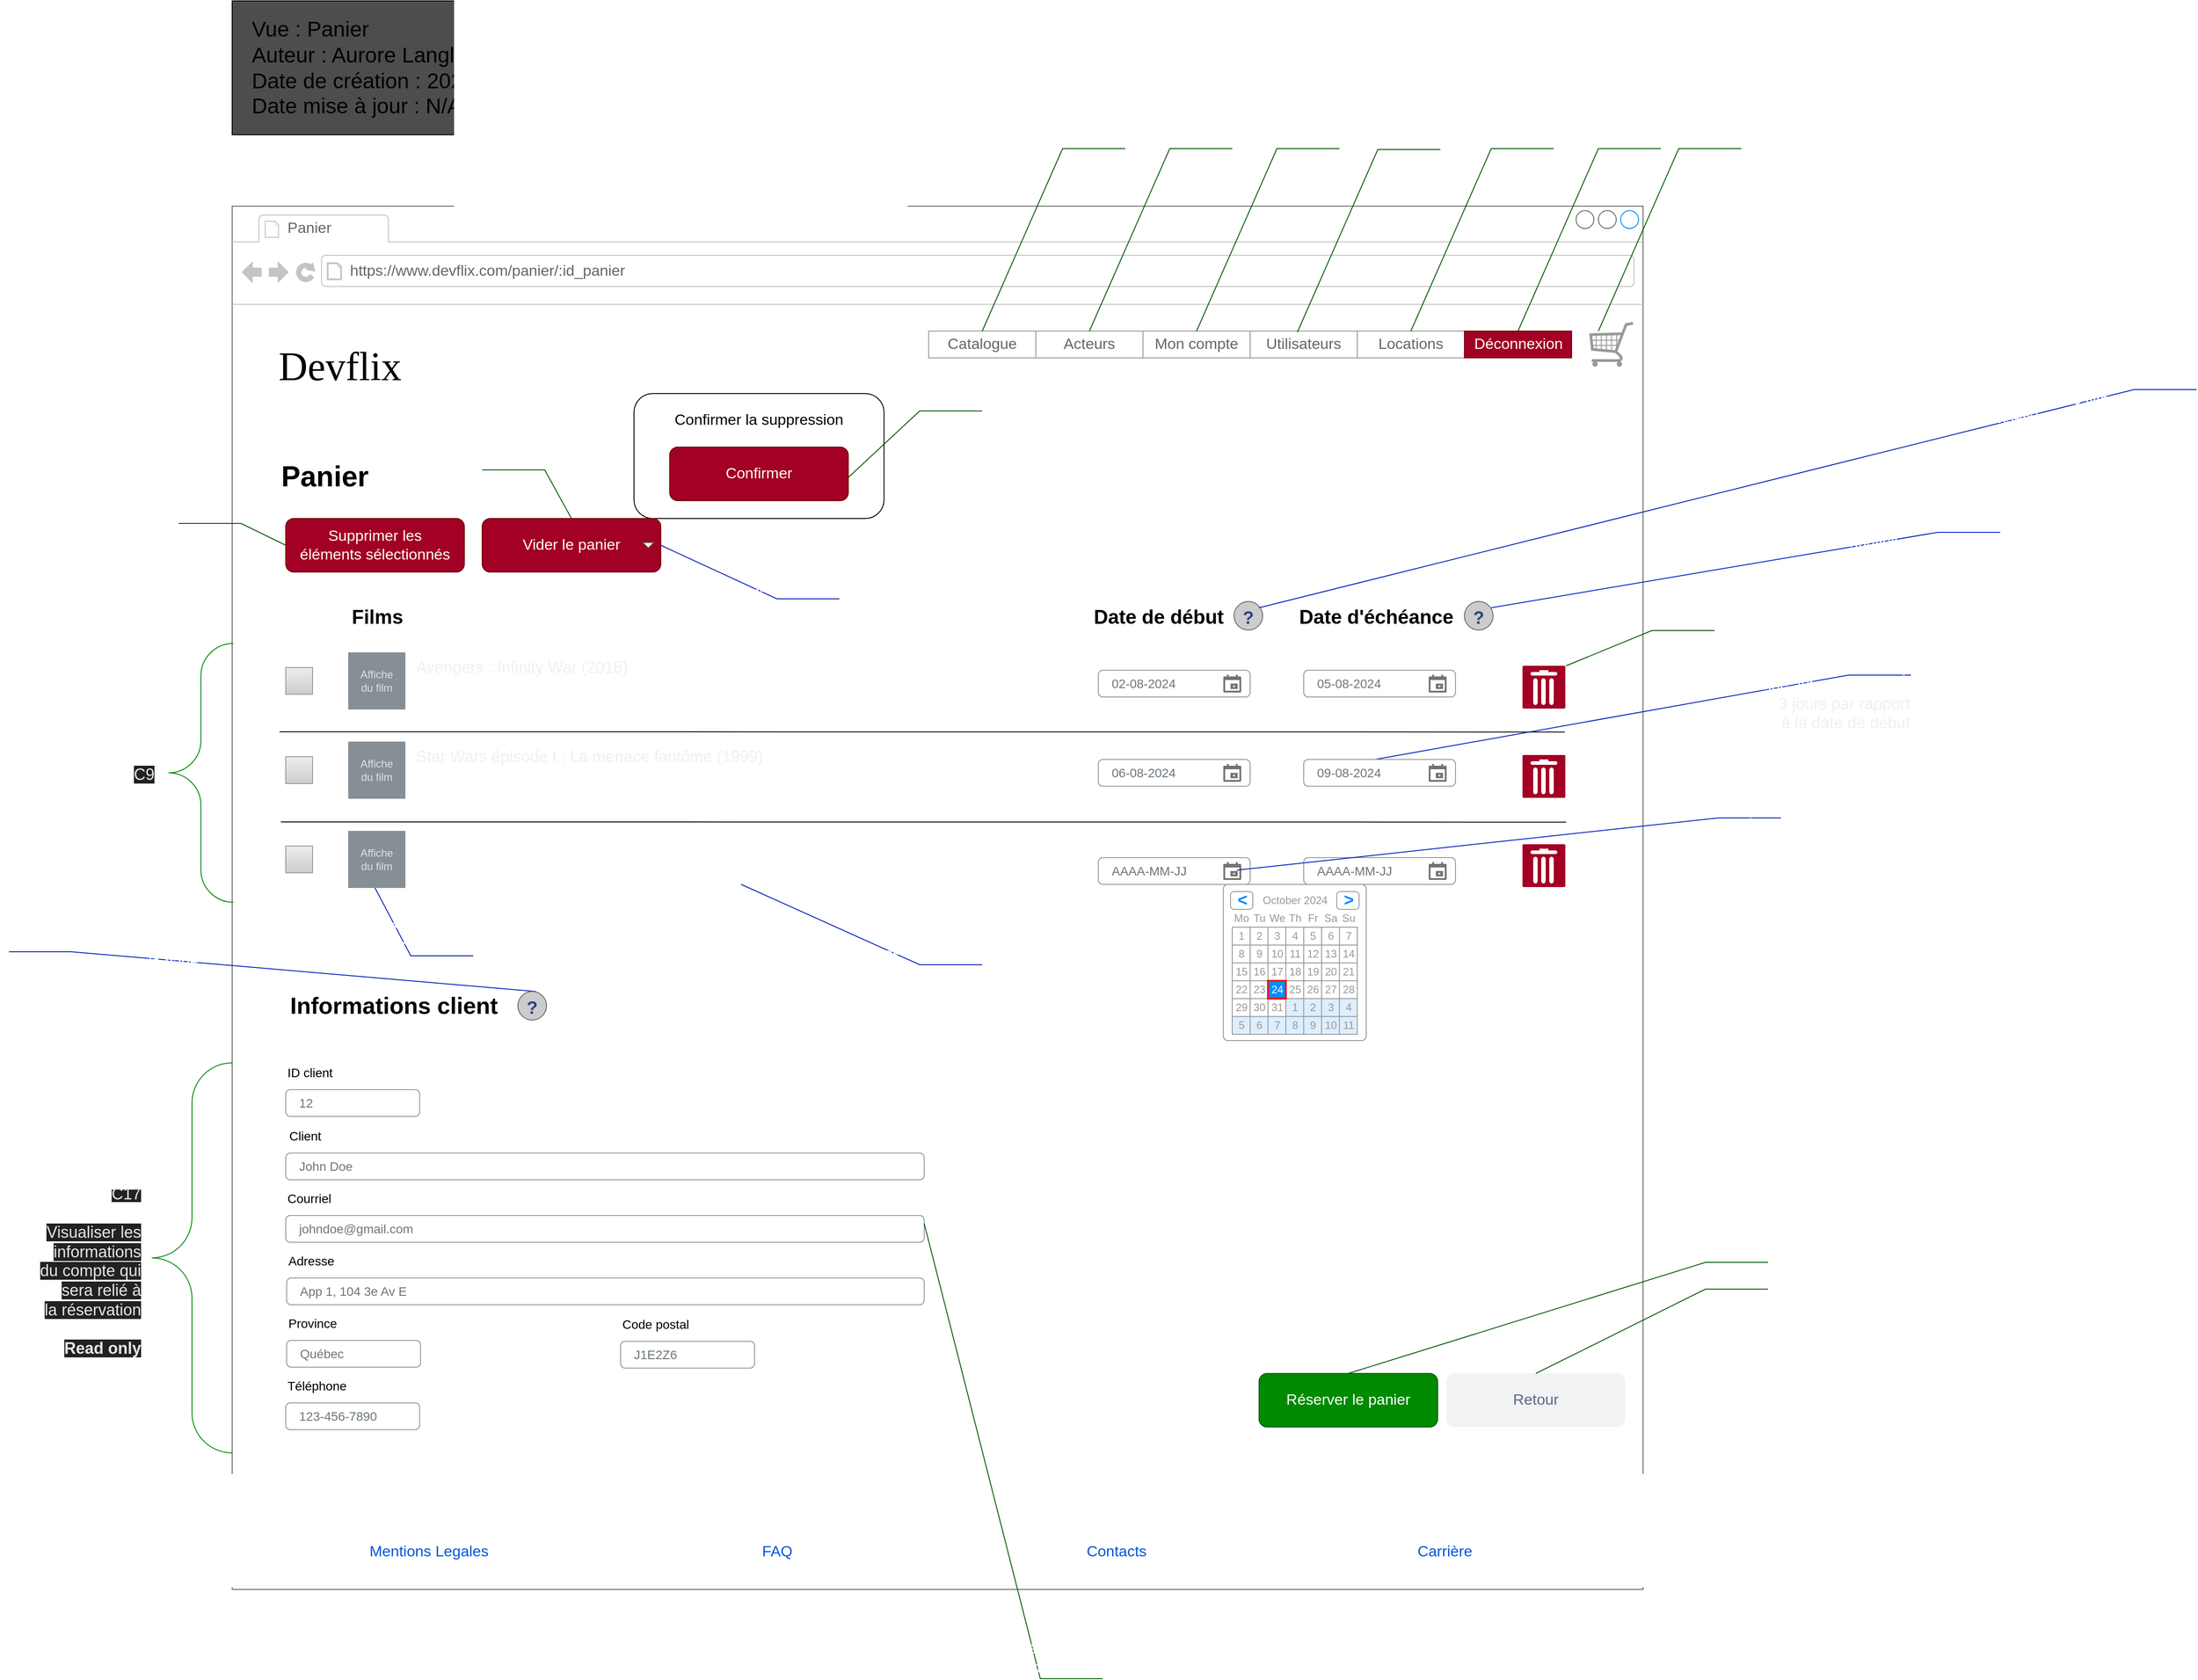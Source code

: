 <mxfile version="24.7.5">
  <diagram id="vXt9RVwOJdhL1xEHtlMK" name="Panier">
    <mxGraphModel dx="4700" dy="3974" grid="1" gridSize="10" guides="1" tooltips="1" connect="1" arrows="1" fold="1" page="1" pageScale="1" pageWidth="850" pageHeight="1100" math="0" shadow="0">
      <root>
        <mxCell id="0" />
        <mxCell id="1" parent="0" />
        <mxCell id="OlRWLy5eJjM4q4yMQ-ZP-22" value="" style="group;movable=0;resizable=0;rotatable=0;deletable=0;editable=0;locked=1;connectable=0;" vertex="1" connectable="0" parent="1">
          <mxGeometry x="-1430" y="-1690" width="1580" height="1550" as="geometry" />
        </mxCell>
        <mxCell id="OlRWLy5eJjM4q4yMQ-ZP-23" value="" style="strokeWidth=1;shadow=0;dashed=0;align=center;html=1;shape=mxgraph.mockup.containers.browserWindow;rSize=0;strokeColor=#666666;strokeColor2=#008cff;strokeColor3=#c4c4c4;mainText=,;recursiveResize=0;container=0;movable=1;resizable=1;rotatable=1;deletable=1;editable=1;locked=0;connectable=1;" vertex="1" parent="OlRWLy5eJjM4q4yMQ-ZP-22">
          <mxGeometry width="1580" height="1550" as="geometry" />
        </mxCell>
        <mxCell id="OlRWLy5eJjM4q4yMQ-ZP-27" value="Mentions Legales" style="fillColor=none;strokeColor=none;html=1;fontColor=#0057D8;align=center;verticalAlign=middle;fontStyle=0;fontSize=17;movable=0;resizable=0;rotatable=0;deletable=0;editable=0;locked=1;connectable=0;" vertex="1" parent="1">
          <mxGeometry x="-1335" y="-220" width="250" height="75" as="geometry" />
        </mxCell>
        <mxCell id="OlRWLy5eJjM4q4yMQ-ZP-28" value="FAQ" style="fillColor=none;strokeColor=none;html=1;fontColor=#0057D8;align=center;verticalAlign=middle;fontStyle=0;fontSize=17;fontFamily=Helvetica;movable=0;resizable=0;rotatable=0;deletable=0;editable=0;locked=1;connectable=0;" vertex="1" parent="1">
          <mxGeometry x="-945" y="-220" width="250" height="75" as="geometry" />
        </mxCell>
        <mxCell id="OlRWLy5eJjM4q4yMQ-ZP-29" value="Contacts" style="fillColor=none;strokeColor=none;html=1;fontColor=#0057D8;align=center;verticalAlign=middle;fontStyle=0;fontSize=17;fontFamily=Helvetica;movable=0;resizable=0;rotatable=0;deletable=0;editable=0;locked=1;connectable=0;" vertex="1" parent="1">
          <mxGeometry x="-565" y="-220" width="250" height="75" as="geometry" />
        </mxCell>
        <mxCell id="OlRWLy5eJjM4q4yMQ-ZP-30" value="Carrière&amp;nbsp;" style="fillColor=none;strokeColor=none;html=1;fontColor=#0057D8;align=center;verticalAlign=middle;fontStyle=0;fontSize=17;fontFamily=Helvetica;movable=0;resizable=0;rotatable=0;deletable=0;editable=0;locked=1;connectable=0;" vertex="1" parent="1">
          <mxGeometry x="-195" y="-220" width="250" height="75" as="geometry" />
        </mxCell>
        <mxCell id="RDPr41PEdtgjpkBa86Ln-1" value="&lt;font style=&quot;font-size: 24px;&quot;&gt;&amp;nbsp; &amp;nbsp;Vue : Panier&lt;br&gt;&amp;nbsp; &amp;nbsp;Auteur : Aurore Langlet&lt;br&gt;&amp;nbsp; &amp;nbsp;Date de création : 2024-08-13&lt;br&gt;&amp;nbsp; &amp;nbsp;Date mise à jour : N/A&lt;/font&gt;" style="rounded=0;whiteSpace=wrap;html=1;align=left;fillColor=#4D4D4D;strokeColor=#000000;" vertex="1" parent="1">
          <mxGeometry x="-1430" y="-1920" width="580" height="150" as="geometry" />
        </mxCell>
        <mxCell id="iH5CieUITHhS4AzKCPuV-1" value="&lt;font style=&quot;font-size: 32px;&quot;&gt;Panier&lt;/font&gt;" style="text;align=left;fontStyle=1;verticalAlign=middle;spacingLeft=3;spacingRight=3;strokeColor=none;rotatable=0;points=[[0,0.5],[1,0.5]];portConstraint=eastwest;html=1;fontSize=26;movable=0;resizable=0;deletable=0;editable=0;locked=1;connectable=0;" vertex="1" parent="1">
          <mxGeometry x="-1380" y="-1400" width="230" height="26" as="geometry" />
        </mxCell>
        <mxCell id="c2Bo6OYJzTHAznsBl8---1" value="&lt;font style=&quot;font-size: 22px;&quot;&gt;Films&lt;/font&gt;" style="text;align=left;fontStyle=1;verticalAlign=middle;spacingLeft=3;spacingRight=3;strokeColor=none;rotatable=0;points=[[0,0.5],[1,0.5]];portConstraint=eastwest;html=1;fontSize=26;" vertex="1" parent="1">
          <mxGeometry x="-1301" y="-1244" width="230" height="26" as="geometry" />
        </mxCell>
        <mxCell id="tN5yFnWK-Z-aZcYggiwY-11" value="" style="group" vertex="1" connectable="0" parent="1">
          <mxGeometry x="-1370" y="-1190" width="870" height="290" as="geometry" />
        </mxCell>
        <mxCell id="tN5yFnWK-Z-aZcYggiwY-1" value="Affiche&lt;br&gt;du film" style="strokeColor=none;html=1;whiteSpace=wrap;fillColor=#868E96;fontColor=#DEE2E6;" vertex="1" parent="tN5yFnWK-Z-aZcYggiwY-11">
          <mxGeometry x="70" width="64" height="64" as="geometry" />
        </mxCell>
        <mxCell id="tN5yFnWK-Z-aZcYggiwY-2" value="&lt;span style=&quot;color: rgb(240, 240, 240); font-size: 18px; text-align: center;&quot;&gt;Avengers : Infinity War (2018)&lt;/span&gt;&lt;font color=&quot;#ffffff&quot;&gt;&lt;br&gt;Cras sit amet nibh libero, in gravida nulla. Nulla vel metus scelerisque ante sollicitudin. Cras purus odio, vestibulum in vulputate at, tempus viverra turpis. Fusce condimentum nunc ac nisi vulputate fringilla. Donec lacinia congue felis in faucibus.&lt;/font&gt;" style="strokeColor=none;fillColor=none;fontColor=#000000;perimeter=none;whiteSpace=wrap;resizeWidth=1;align=left;spacing=2;fontSize=14;verticalAlign=top;html=1;" vertex="1" parent="tN5yFnWK-Z-aZcYggiwY-11">
          <mxGeometry x="144" width="726" height="90" as="geometry" />
        </mxCell>
        <mxCell id="tN5yFnWK-Z-aZcYggiwY-3" value="Affiche&lt;br&gt;du film" style="strokeColor=none;html=1;whiteSpace=wrap;fillColor=#868E96;fontColor=#DEE2E6;" vertex="1" parent="tN5yFnWK-Z-aZcYggiwY-11">
          <mxGeometry x="70" y="100" width="64" height="64" as="geometry" />
        </mxCell>
        <mxCell id="tN5yFnWK-Z-aZcYggiwY-4" value="&lt;span style=&quot;color: rgb(240, 240, 240); font-size: 18px; text-align: center;&quot;&gt;Star Wars épisode I : La menace fantôme (1999)&lt;/span&gt;&lt;font color=&quot;#ffffff&quot;&gt;&lt;br&gt;Cras sit amet nibh libero, in gravida nulla. Nulla vel metus scelerisque ante sollicitudin. Cras purus odio, vestibulum in vulputate at, tempus viverra turpis. Fusce condimentum nunc ac nisi vulputate fringilla. Donec lacinia congue felis in faucibus.&lt;/font&gt;" style="strokeColor=none;fillColor=none;fontColor=#000000;perimeter=none;whiteSpace=wrap;resizeWidth=1;align=left;spacing=2;fontSize=14;verticalAlign=top;html=1;" vertex="1" parent="tN5yFnWK-Z-aZcYggiwY-11">
          <mxGeometry x="144" y="100" width="726" height="90" as="geometry" />
        </mxCell>
        <mxCell id="tN5yFnWK-Z-aZcYggiwY-5" value="Affiche&lt;br&gt;du film" style="strokeColor=none;html=1;whiteSpace=wrap;fillColor=#868E96;fontColor=#DEE2E6;" vertex="1" parent="tN5yFnWK-Z-aZcYggiwY-11">
          <mxGeometry x="70" y="200" width="64" height="64" as="geometry" />
        </mxCell>
        <mxCell id="tN5yFnWK-Z-aZcYggiwY-6" value="&lt;font color=&quot;#ffffff&quot;&gt;&lt;font style=&quot;font-size: 20px&quot;&gt;Nom du film&lt;/font&gt;&lt;br&gt;Cras sit amet nibh libero, in gravida nulla. Nulla vel metus scelerisque ante sollicitudin. Cras purus odio, vestibulum in vulputate at, tempus viverra turpis. Fusce condimentum nunc ac nisi vulputate fringilla. Donec lacinia congue felis in faucibus.&lt;/font&gt;" style="strokeColor=none;fillColor=none;fontColor=#000000;perimeter=none;whiteSpace=wrap;resizeWidth=1;align=left;spacing=2;fontSize=14;verticalAlign=top;html=1;" vertex="1" parent="tN5yFnWK-Z-aZcYggiwY-11">
          <mxGeometry x="144" y="200" width="726" height="90" as="geometry" />
        </mxCell>
        <mxCell id="tN5yFnWK-Z-aZcYggiwY-10" value="" style="group" vertex="1" connectable="0" parent="tN5yFnWK-Z-aZcYggiwY-11">
          <mxGeometry y="17" width="30" height="230" as="geometry" />
        </mxCell>
        <mxCell id="E_9RBNP5J0EDYnuiGGvo-2" value="" style="strokeWidth=1;shadow=0;dashed=0;align=center;html=1;shape=mxgraph.mockup.forms.rrect;rSize=0;fillColor=#eeeeee;strokeColor=#999999;gradientColor=#cccccc;align=left;spacingLeft=4;fontSize=17;fontColor=#666666;labelPosition=right;" vertex="1" parent="tN5yFnWK-Z-aZcYggiwY-10">
          <mxGeometry width="30" height="30" as="geometry" />
        </mxCell>
        <mxCell id="E_9RBNP5J0EDYnuiGGvo-3" value="" style="strokeWidth=1;shadow=0;dashed=0;align=center;html=1;shape=mxgraph.mockup.forms.rrect;rSize=0;fillColor=#eeeeee;strokeColor=#999999;gradientColor=#cccccc;align=left;spacingLeft=4;fontSize=17;fontColor=#666666;labelPosition=right;" vertex="1" parent="tN5yFnWK-Z-aZcYggiwY-10">
          <mxGeometry y="100" width="30" height="30" as="geometry" />
        </mxCell>
        <mxCell id="E_9RBNP5J0EDYnuiGGvo-4" value="" style="strokeWidth=1;shadow=0;dashed=0;align=center;html=1;shape=mxgraph.mockup.forms.rrect;rSize=0;fillColor=#eeeeee;strokeColor=#999999;gradientColor=#cccccc;align=left;spacingLeft=4;fontSize=17;fontColor=#666666;labelPosition=right;" vertex="1" parent="tN5yFnWK-Z-aZcYggiwY-10">
          <mxGeometry y="200" width="30" height="30" as="geometry" />
        </mxCell>
        <mxCell id="azCLGZ7kdn-tpUmnA_be-6" value="" style="strokeColor=#FFFFFF;verticalLabelPosition=bottom;shadow=0;dashed=0;verticalAlign=top;strokeWidth=2;html=1;shape=mxgraph.mockup.misc.trashcanIcon;fillColor=#a20025;fontColor=#ffffff;" vertex="1" parent="tN5yFnWK-Z-aZcYggiwY-11">
          <mxGeometry x="1384" y="14" width="50" height="50" as="geometry" />
        </mxCell>
        <mxCell id="azCLGZ7kdn-tpUmnA_be-7" value="" style="strokeColor=#FFFFFF;verticalLabelPosition=bottom;shadow=0;dashed=0;verticalAlign=top;strokeWidth=2;html=1;shape=mxgraph.mockup.misc.trashcanIcon;fillColor=#a20025;fontColor=#ffffff;" vertex="1" parent="tN5yFnWK-Z-aZcYggiwY-11">
          <mxGeometry x="1384" y="114" width="50" height="50" as="geometry" />
        </mxCell>
        <mxCell id="azCLGZ7kdn-tpUmnA_be-8" value="" style="strokeColor=#FFFFFF;verticalLabelPosition=bottom;shadow=0;dashed=0;verticalAlign=top;strokeWidth=2;html=1;shape=mxgraph.mockup.misc.trashcanIcon;fillColor=#a20025;fontColor=#ffffff;" vertex="1" parent="tN5yFnWK-Z-aZcYggiwY-11">
          <mxGeometry x="1384" y="214" width="50" height="50" as="geometry" />
        </mxCell>
        <mxCell id="xoCLhhQT_S4FbJ9yHwgx-1" value="&lt;font style=&quot;font-size: 22px;&quot;&gt;Date de début&lt;/font&gt;" style="text;align=left;fontStyle=1;verticalAlign=middle;spacingLeft=3;spacingRight=3;strokeColor=none;rotatable=0;points=[[0,0.5],[1,0.5]];portConstraint=eastwest;html=1;fontSize=26;" vertex="1" parent="1">
          <mxGeometry x="-470" y="-1244" width="170" height="26" as="geometry" />
        </mxCell>
        <mxCell id="bFyVqZCUX011GoNeNbjx-61" value="" style="group" vertex="1" connectable="0" parent="1">
          <mxGeometry x="-460" y="-1170" width="170" height="30" as="geometry" />
        </mxCell>
        <mxCell id="o3X4jSYEUVJnGjsqE9sU-4" value="02-08-2024" style="html=1;shadow=0;dashed=0;shape=mxgraph.bootstrap.rrect;rSize=5;fillColor=none;strokeColor=#999999;align=left;spacing=15;fontSize=14;fontColor=#6C767D;" vertex="1" parent="bFyVqZCUX011GoNeNbjx-61">
          <mxGeometry width="170" height="30" as="geometry" />
        </mxCell>
        <mxCell id="bFyVqZCUX011GoNeNbjx-60" value="" style="html=1;dashed=0;aspect=fixed;verticalLabelPosition=bottom;verticalAlign=top;align=center;shape=mxgraph.gmdl.calendar;strokeColor=none;fillColor=#737373;shadow=0;sketch=0;" vertex="1" parent="bFyVqZCUX011GoNeNbjx-61">
          <mxGeometry x="140" y="5" width="20" height="20" as="geometry" />
        </mxCell>
        <mxCell id="bFyVqZCUX011GoNeNbjx-62" value="" style="group" vertex="1" connectable="0" parent="1">
          <mxGeometry x="-460" y="-1070" width="170" height="30" as="geometry" />
        </mxCell>
        <mxCell id="o3X4jSYEUVJnGjsqE9sU-5" value="06-08-2024" style="html=1;shadow=0;dashed=0;shape=mxgraph.bootstrap.rrect;rSize=5;fillColor=none;strokeColor=#999999;align=left;spacing=15;fontSize=14;fontColor=#6C767D;" vertex="1" parent="bFyVqZCUX011GoNeNbjx-62">
          <mxGeometry width="170" height="30" as="geometry" />
        </mxCell>
        <mxCell id="bFyVqZCUX011GoNeNbjx-59" value="" style="html=1;dashed=0;aspect=fixed;verticalLabelPosition=bottom;verticalAlign=top;align=center;shape=mxgraph.gmdl.calendar;strokeColor=none;fillColor=#737373;shadow=0;sketch=0;" vertex="1" parent="bFyVqZCUX011GoNeNbjx-62">
          <mxGeometry x="140" y="5" width="20" height="20" as="geometry" />
        </mxCell>
        <mxCell id="bFyVqZCUX011GoNeNbjx-64" value="" style="group" vertex="1" connectable="0" parent="1">
          <mxGeometry x="-460" y="-960" width="300" height="205" as="geometry" />
        </mxCell>
        <mxCell id="o3X4jSYEUVJnGjsqE9sU-3" value="AAAA-MM-JJ" style="html=1;shadow=0;dashed=0;shape=mxgraph.bootstrap.rrect;rSize=5;fillColor=none;strokeColor=#999999;align=left;spacing=15;fontSize=14;fontColor=#6C767D;" vertex="1" parent="bFyVqZCUX011GoNeNbjx-64">
          <mxGeometry width="170" height="30" as="geometry" />
        </mxCell>
        <mxCell id="bFyVqZCUX011GoNeNbjx-1" value="" style="strokeWidth=1;shadow=0;dashed=0;align=center;html=1;shape=mxgraph.mockup.forms.rrect;rSize=5;strokeColor=#999999;fillColor=#ffffff;" vertex="1" parent="bFyVqZCUX011GoNeNbjx-64">
          <mxGeometry x="140" y="30" width="160" height="175" as="geometry" />
        </mxCell>
        <mxCell id="bFyVqZCUX011GoNeNbjx-2" value="October 2024" style="strokeWidth=1;shadow=0;dashed=0;align=center;html=1;shape=mxgraph.mockup.forms.anchor;fontColor=#999999;" vertex="1" parent="bFyVqZCUX011GoNeNbjx-1">
          <mxGeometry x="30" y="8" width="100" height="20" as="geometry" />
        </mxCell>
        <mxCell id="bFyVqZCUX011GoNeNbjx-3" value="&lt;" style="strokeWidth=1;shadow=0;dashed=0;align=center;html=1;shape=mxgraph.mockup.forms.rrect;rSize=4;strokeColor=#999999;fontColor=#008cff;fontSize=19;fontStyle=1;" vertex="1" parent="bFyVqZCUX011GoNeNbjx-1">
          <mxGeometry x="8" y="8" width="25" height="20" as="geometry" />
        </mxCell>
        <mxCell id="bFyVqZCUX011GoNeNbjx-4" value="&gt;" style="strokeWidth=1;shadow=0;dashed=0;align=center;html=1;shape=mxgraph.mockup.forms.rrect;rSize=4;strokeColor=#999999;fontColor=#008cff;fontSize=19;fontStyle=1;" vertex="1" parent="bFyVqZCUX011GoNeNbjx-1">
          <mxGeometry x="127" y="8" width="25" height="20" as="geometry" />
        </mxCell>
        <mxCell id="bFyVqZCUX011GoNeNbjx-5" value="Mo" style="strokeWidth=1;shadow=0;dashed=0;align=center;html=1;shape=mxgraph.mockup.forms.anchor;fontColor=#999999;" vertex="1" parent="bFyVqZCUX011GoNeNbjx-1">
          <mxGeometry x="10" y="28" width="20" height="20" as="geometry" />
        </mxCell>
        <mxCell id="bFyVqZCUX011GoNeNbjx-6" value="Tu" style="strokeWidth=1;shadow=0;dashed=0;align=center;html=1;shape=mxgraph.mockup.forms.anchor;fontColor=#999999;" vertex="1" parent="bFyVqZCUX011GoNeNbjx-1">
          <mxGeometry x="30" y="28" width="20" height="20" as="geometry" />
        </mxCell>
        <mxCell id="bFyVqZCUX011GoNeNbjx-7" value="We" style="strokeWidth=1;shadow=0;dashed=0;align=center;html=1;shape=mxgraph.mockup.forms.anchor;fontColor=#999999;" vertex="1" parent="bFyVqZCUX011GoNeNbjx-1">
          <mxGeometry x="50" y="28" width="20" height="20" as="geometry" />
        </mxCell>
        <mxCell id="bFyVqZCUX011GoNeNbjx-8" value="Th" style="strokeWidth=1;shadow=0;dashed=0;align=center;html=1;shape=mxgraph.mockup.forms.anchor;fontColor=#999999;" vertex="1" parent="bFyVqZCUX011GoNeNbjx-1">
          <mxGeometry x="70" y="28" width="20" height="20" as="geometry" />
        </mxCell>
        <mxCell id="bFyVqZCUX011GoNeNbjx-9" value="Fr" style="strokeWidth=1;shadow=0;dashed=0;align=center;html=1;shape=mxgraph.mockup.forms.anchor;fontColor=#999999;" vertex="1" parent="bFyVqZCUX011GoNeNbjx-1">
          <mxGeometry x="90" y="28" width="20" height="20" as="geometry" />
        </mxCell>
        <mxCell id="bFyVqZCUX011GoNeNbjx-10" value="Sa" style="strokeWidth=1;shadow=0;dashed=0;align=center;html=1;shape=mxgraph.mockup.forms.anchor;fontColor=#999999;" vertex="1" parent="bFyVqZCUX011GoNeNbjx-1">
          <mxGeometry x="110" y="28" width="20" height="20" as="geometry" />
        </mxCell>
        <mxCell id="bFyVqZCUX011GoNeNbjx-11" value="Su" style="strokeWidth=1;shadow=0;dashed=0;align=center;html=1;shape=mxgraph.mockup.forms.anchor;fontColor=#999999;" vertex="1" parent="bFyVqZCUX011GoNeNbjx-1">
          <mxGeometry x="130" y="28" width="20" height="20" as="geometry" />
        </mxCell>
        <mxCell id="bFyVqZCUX011GoNeNbjx-12" value="1" style="strokeWidth=1;shadow=0;dashed=0;align=center;html=1;shape=mxgraph.mockup.forms.rrect;rSize=0;strokeColor=#999999;fontColor=#999999;" vertex="1" parent="bFyVqZCUX011GoNeNbjx-1">
          <mxGeometry x="10" y="48" width="20" height="20" as="geometry" />
        </mxCell>
        <mxCell id="bFyVqZCUX011GoNeNbjx-13" value="2" style="strokeWidth=1;shadow=0;dashed=0;align=center;html=1;shape=mxgraph.mockup.forms.rrect;rSize=0;strokeColor=#999999;fontColor=#999999;" vertex="1" parent="bFyVqZCUX011GoNeNbjx-1">
          <mxGeometry x="30" y="48" width="20" height="20" as="geometry" />
        </mxCell>
        <mxCell id="bFyVqZCUX011GoNeNbjx-14" value="3" style="strokeWidth=1;shadow=0;dashed=0;align=center;html=1;shape=mxgraph.mockup.forms.rrect;rSize=0;strokeColor=#999999;fontColor=#999999;" vertex="1" parent="bFyVqZCUX011GoNeNbjx-1">
          <mxGeometry x="50" y="48" width="20" height="20" as="geometry" />
        </mxCell>
        <mxCell id="bFyVqZCUX011GoNeNbjx-15" value="4" style="strokeWidth=1;shadow=0;dashed=0;align=center;html=1;shape=mxgraph.mockup.forms.rrect;rSize=0;strokeColor=#999999;fontColor=#999999;" vertex="1" parent="bFyVqZCUX011GoNeNbjx-1">
          <mxGeometry x="70" y="48" width="20" height="20" as="geometry" />
        </mxCell>
        <mxCell id="bFyVqZCUX011GoNeNbjx-16" value="5" style="strokeWidth=1;shadow=0;dashed=0;align=center;html=1;shape=mxgraph.mockup.forms.rrect;rSize=0;strokeColor=#999999;fontColor=#999999;" vertex="1" parent="bFyVqZCUX011GoNeNbjx-1">
          <mxGeometry x="90" y="48" width="20" height="20" as="geometry" />
        </mxCell>
        <mxCell id="bFyVqZCUX011GoNeNbjx-17" value="6" style="strokeWidth=1;shadow=0;dashed=0;align=center;html=1;shape=mxgraph.mockup.forms.rrect;rSize=0;strokeColor=#999999;fontColor=#999999;" vertex="1" parent="bFyVqZCUX011GoNeNbjx-1">
          <mxGeometry x="110" y="48" width="20" height="20" as="geometry" />
        </mxCell>
        <mxCell id="bFyVqZCUX011GoNeNbjx-18" value="7" style="strokeWidth=1;shadow=0;dashed=0;align=center;html=1;shape=mxgraph.mockup.forms.rrect;rSize=0;strokeColor=#999999;fontColor=#999999;" vertex="1" parent="bFyVqZCUX011GoNeNbjx-1">
          <mxGeometry x="130" y="48" width="20" height="20" as="geometry" />
        </mxCell>
        <mxCell id="bFyVqZCUX011GoNeNbjx-19" value="8" style="strokeWidth=1;shadow=0;dashed=0;align=center;html=1;shape=mxgraph.mockup.forms.rrect;rSize=0;strokeColor=#999999;fontColor=#999999;" vertex="1" parent="bFyVqZCUX011GoNeNbjx-1">
          <mxGeometry x="10" y="68" width="20" height="20" as="geometry" />
        </mxCell>
        <mxCell id="bFyVqZCUX011GoNeNbjx-20" value="9" style="strokeWidth=1;shadow=0;dashed=0;align=center;html=1;shape=mxgraph.mockup.forms.rrect;rSize=0;strokeColor=#999999;fontColor=#999999;" vertex="1" parent="bFyVqZCUX011GoNeNbjx-1">
          <mxGeometry x="30" y="68" width="20" height="20" as="geometry" />
        </mxCell>
        <mxCell id="bFyVqZCUX011GoNeNbjx-21" value="10" style="strokeWidth=1;shadow=0;dashed=0;align=center;html=1;shape=mxgraph.mockup.forms.rrect;rSize=0;strokeColor=#999999;fontColor=#999999;" vertex="1" parent="bFyVqZCUX011GoNeNbjx-1">
          <mxGeometry x="50" y="68" width="20" height="20" as="geometry" />
        </mxCell>
        <mxCell id="bFyVqZCUX011GoNeNbjx-22" value="11" style="strokeWidth=1;shadow=0;dashed=0;align=center;html=1;shape=mxgraph.mockup.forms.rrect;rSize=0;strokeColor=#999999;fontColor=#999999;" vertex="1" parent="bFyVqZCUX011GoNeNbjx-1">
          <mxGeometry x="70" y="68" width="20" height="20" as="geometry" />
        </mxCell>
        <mxCell id="bFyVqZCUX011GoNeNbjx-23" value="12" style="strokeWidth=1;shadow=0;dashed=0;align=center;html=1;shape=mxgraph.mockup.forms.rrect;rSize=0;strokeColor=#999999;fontColor=#999999;" vertex="1" parent="bFyVqZCUX011GoNeNbjx-1">
          <mxGeometry x="90" y="68" width="20" height="20" as="geometry" />
        </mxCell>
        <mxCell id="bFyVqZCUX011GoNeNbjx-24" value="13" style="strokeWidth=1;shadow=0;dashed=0;align=center;html=1;shape=mxgraph.mockup.forms.rrect;rSize=0;strokeColor=#999999;fontColor=#999999;" vertex="1" parent="bFyVqZCUX011GoNeNbjx-1">
          <mxGeometry x="110" y="68" width="20" height="20" as="geometry" />
        </mxCell>
        <mxCell id="bFyVqZCUX011GoNeNbjx-25" value="14" style="strokeWidth=1;shadow=0;dashed=0;align=center;html=1;shape=mxgraph.mockup.forms.rrect;rSize=0;strokeColor=#999999;fontColor=#999999;" vertex="1" parent="bFyVqZCUX011GoNeNbjx-1">
          <mxGeometry x="130" y="68" width="20" height="20" as="geometry" />
        </mxCell>
        <mxCell id="bFyVqZCUX011GoNeNbjx-26" value="15" style="strokeWidth=1;shadow=0;dashed=0;align=center;html=1;shape=mxgraph.mockup.forms.rrect;rSize=0;strokeColor=#999999;fontColor=#999999;" vertex="1" parent="bFyVqZCUX011GoNeNbjx-1">
          <mxGeometry x="10" y="88" width="20" height="20" as="geometry" />
        </mxCell>
        <mxCell id="bFyVqZCUX011GoNeNbjx-27" value="16" style="strokeWidth=1;shadow=0;dashed=0;align=center;html=1;shape=mxgraph.mockup.forms.rrect;rSize=0;strokeColor=#999999;fontColor=#999999;" vertex="1" parent="bFyVqZCUX011GoNeNbjx-1">
          <mxGeometry x="30" y="88" width="20" height="20" as="geometry" />
        </mxCell>
        <mxCell id="bFyVqZCUX011GoNeNbjx-28" value="17" style="strokeWidth=1;shadow=0;dashed=0;align=center;html=1;shape=mxgraph.mockup.forms.rrect;rSize=0;strokeColor=#999999;fontColor=#999999;" vertex="1" parent="bFyVqZCUX011GoNeNbjx-1">
          <mxGeometry x="50" y="88" width="20" height="20" as="geometry" />
        </mxCell>
        <mxCell id="bFyVqZCUX011GoNeNbjx-29" value="18" style="strokeWidth=1;shadow=0;dashed=0;align=center;html=1;shape=mxgraph.mockup.forms.rrect;rSize=0;strokeColor=#999999;fontColor=#999999;" vertex="1" parent="bFyVqZCUX011GoNeNbjx-1">
          <mxGeometry x="70" y="88" width="20" height="20" as="geometry" />
        </mxCell>
        <mxCell id="bFyVqZCUX011GoNeNbjx-30" value="19" style="strokeWidth=1;shadow=0;dashed=0;align=center;html=1;shape=mxgraph.mockup.forms.rrect;rSize=0;strokeColor=#999999;fontColor=#999999;" vertex="1" parent="bFyVqZCUX011GoNeNbjx-1">
          <mxGeometry x="90" y="88" width="20" height="20" as="geometry" />
        </mxCell>
        <mxCell id="bFyVqZCUX011GoNeNbjx-31" value="20" style="strokeWidth=1;shadow=0;dashed=0;align=center;html=1;shape=mxgraph.mockup.forms.rrect;rSize=0;strokeColor=#999999;fontColor=#999999;" vertex="1" parent="bFyVqZCUX011GoNeNbjx-1">
          <mxGeometry x="110" y="88" width="20" height="20" as="geometry" />
        </mxCell>
        <mxCell id="bFyVqZCUX011GoNeNbjx-32" value="21" style="strokeWidth=1;shadow=0;dashed=0;align=center;html=1;shape=mxgraph.mockup.forms.rrect;rSize=0;strokeColor=#999999;fontColor=#999999;" vertex="1" parent="bFyVqZCUX011GoNeNbjx-1">
          <mxGeometry x="130" y="88" width="20" height="20" as="geometry" />
        </mxCell>
        <mxCell id="bFyVqZCUX011GoNeNbjx-33" value="22" style="strokeWidth=1;shadow=0;dashed=0;align=center;html=1;shape=mxgraph.mockup.forms.rrect;rSize=0;strokeColor=#999999;fontColor=#999999;" vertex="1" parent="bFyVqZCUX011GoNeNbjx-1">
          <mxGeometry x="10" y="108" width="20" height="20" as="geometry" />
        </mxCell>
        <mxCell id="bFyVqZCUX011GoNeNbjx-34" value="23" style="strokeWidth=1;shadow=0;dashed=0;align=center;html=1;shape=mxgraph.mockup.forms.rrect;rSize=0;strokeColor=#999999;fontColor=#999999;" vertex="1" parent="bFyVqZCUX011GoNeNbjx-1">
          <mxGeometry x="30" y="108" width="20" height="20" as="geometry" />
        </mxCell>
        <mxCell id="bFyVqZCUX011GoNeNbjx-35" value="25" style="strokeWidth=1;shadow=0;dashed=0;align=center;html=1;shape=mxgraph.mockup.forms.rrect;rSize=0;strokeColor=#999999;fontColor=#999999;" vertex="1" parent="bFyVqZCUX011GoNeNbjx-1">
          <mxGeometry x="70" y="108" width="20" height="20" as="geometry" />
        </mxCell>
        <mxCell id="bFyVqZCUX011GoNeNbjx-36" value="26" style="strokeWidth=1;shadow=0;dashed=0;align=center;html=1;shape=mxgraph.mockup.forms.rrect;rSize=0;strokeColor=#999999;fontColor=#999999;" vertex="1" parent="bFyVqZCUX011GoNeNbjx-1">
          <mxGeometry x="90" y="108" width="20" height="20" as="geometry" />
        </mxCell>
        <mxCell id="bFyVqZCUX011GoNeNbjx-37" value="27" style="strokeWidth=1;shadow=0;dashed=0;align=center;html=1;shape=mxgraph.mockup.forms.rrect;rSize=0;strokeColor=#999999;fontColor=#999999;" vertex="1" parent="bFyVqZCUX011GoNeNbjx-1">
          <mxGeometry x="110" y="108" width="20" height="20" as="geometry" />
        </mxCell>
        <mxCell id="bFyVqZCUX011GoNeNbjx-38" value="28" style="strokeWidth=1;shadow=0;dashed=0;align=center;html=1;shape=mxgraph.mockup.forms.rrect;rSize=0;strokeColor=#999999;fontColor=#999999;" vertex="1" parent="bFyVqZCUX011GoNeNbjx-1">
          <mxGeometry x="130" y="108" width="20" height="20" as="geometry" />
        </mxCell>
        <mxCell id="bFyVqZCUX011GoNeNbjx-39" value="29" style="strokeWidth=1;shadow=0;dashed=0;align=center;html=1;shape=mxgraph.mockup.forms.rrect;rSize=0;strokeColor=#999999;fontColor=#999999;" vertex="1" parent="bFyVqZCUX011GoNeNbjx-1">
          <mxGeometry x="10" y="128" width="20" height="20" as="geometry" />
        </mxCell>
        <mxCell id="bFyVqZCUX011GoNeNbjx-40" value="30" style="strokeWidth=1;shadow=0;dashed=0;align=center;html=1;shape=mxgraph.mockup.forms.rrect;rSize=0;strokeColor=#999999;fontColor=#999999;" vertex="1" parent="bFyVqZCUX011GoNeNbjx-1">
          <mxGeometry x="30" y="128" width="20" height="20" as="geometry" />
        </mxCell>
        <mxCell id="bFyVqZCUX011GoNeNbjx-41" value="31" style="strokeWidth=1;shadow=0;dashed=0;align=center;html=1;shape=mxgraph.mockup.forms.rrect;rSize=0;strokeColor=#999999;fontColor=#999999;" vertex="1" parent="bFyVqZCUX011GoNeNbjx-1">
          <mxGeometry x="50" y="128" width="20" height="20" as="geometry" />
        </mxCell>
        <mxCell id="bFyVqZCUX011GoNeNbjx-42" value="1" style="strokeWidth=1;shadow=0;dashed=0;align=center;html=1;shape=mxgraph.mockup.forms.rrect;rSize=0;strokeColor=#999999;fontColor=#999999;fillColor=#ddeeff;" vertex="1" parent="bFyVqZCUX011GoNeNbjx-1">
          <mxGeometry x="70" y="128" width="20" height="20" as="geometry" />
        </mxCell>
        <mxCell id="bFyVqZCUX011GoNeNbjx-43" value="2" style="strokeWidth=1;shadow=0;dashed=0;align=center;html=1;shape=mxgraph.mockup.forms.rrect;rSize=0;strokeColor=#999999;fontColor=#999999;fillColor=#ddeeff;" vertex="1" parent="bFyVqZCUX011GoNeNbjx-1">
          <mxGeometry x="90" y="128" width="20" height="20" as="geometry" />
        </mxCell>
        <mxCell id="bFyVqZCUX011GoNeNbjx-44" value="3" style="strokeWidth=1;shadow=0;dashed=0;align=center;html=1;shape=mxgraph.mockup.forms.rrect;rSize=0;strokeColor=#999999;fontColor=#999999;fillColor=#ddeeff;" vertex="1" parent="bFyVqZCUX011GoNeNbjx-1">
          <mxGeometry x="110" y="128" width="20" height="20" as="geometry" />
        </mxCell>
        <mxCell id="bFyVqZCUX011GoNeNbjx-45" value="4" style="strokeWidth=1;shadow=0;dashed=0;align=center;html=1;shape=mxgraph.mockup.forms.rrect;rSize=0;strokeColor=#999999;fontColor=#999999;fillColor=#ddeeff;" vertex="1" parent="bFyVqZCUX011GoNeNbjx-1">
          <mxGeometry x="130" y="128" width="20" height="20" as="geometry" />
        </mxCell>
        <mxCell id="bFyVqZCUX011GoNeNbjx-46" value="5" style="strokeWidth=1;shadow=0;dashed=0;align=center;html=1;shape=mxgraph.mockup.forms.rrect;rSize=0;strokeColor=#999999;fontColor=#999999;fillColor=#ddeeff;" vertex="1" parent="bFyVqZCUX011GoNeNbjx-1">
          <mxGeometry x="10" y="148" width="20" height="20" as="geometry" />
        </mxCell>
        <mxCell id="bFyVqZCUX011GoNeNbjx-47" value="6" style="strokeWidth=1;shadow=0;dashed=0;align=center;html=1;shape=mxgraph.mockup.forms.rrect;rSize=0;strokeColor=#999999;fontColor=#999999;fillColor=#ddeeff;" vertex="1" parent="bFyVqZCUX011GoNeNbjx-1">
          <mxGeometry x="30" y="148" width="20" height="20" as="geometry" />
        </mxCell>
        <mxCell id="bFyVqZCUX011GoNeNbjx-48" value="7" style="strokeWidth=1;shadow=0;dashed=0;align=center;html=1;shape=mxgraph.mockup.forms.rrect;rSize=0;strokeColor=#999999;fontColor=#999999;fillColor=#ddeeff;" vertex="1" parent="bFyVqZCUX011GoNeNbjx-1">
          <mxGeometry x="50" y="148" width="20" height="20" as="geometry" />
        </mxCell>
        <mxCell id="bFyVqZCUX011GoNeNbjx-49" value="8" style="strokeWidth=1;shadow=0;dashed=0;align=center;html=1;shape=mxgraph.mockup.forms.rrect;rSize=0;strokeColor=#999999;fontColor=#999999;fillColor=#ddeeff;" vertex="1" parent="bFyVqZCUX011GoNeNbjx-1">
          <mxGeometry x="70" y="148" width="20" height="20" as="geometry" />
        </mxCell>
        <mxCell id="bFyVqZCUX011GoNeNbjx-50" value="9" style="strokeWidth=1;shadow=0;dashed=0;align=center;html=1;shape=mxgraph.mockup.forms.rrect;rSize=0;strokeColor=#999999;fontColor=#999999;fillColor=#ddeeff;" vertex="1" parent="bFyVqZCUX011GoNeNbjx-1">
          <mxGeometry x="90" y="148" width="20" height="20" as="geometry" />
        </mxCell>
        <mxCell id="bFyVqZCUX011GoNeNbjx-51" value="10" style="strokeWidth=1;shadow=0;dashed=0;align=center;html=1;shape=mxgraph.mockup.forms.rrect;rSize=0;strokeColor=#999999;fontColor=#999999;fillColor=#ddeeff;" vertex="1" parent="bFyVqZCUX011GoNeNbjx-1">
          <mxGeometry x="110" y="148" width="20" height="20" as="geometry" />
        </mxCell>
        <mxCell id="bFyVqZCUX011GoNeNbjx-52" value="11" style="strokeWidth=1;shadow=0;dashed=0;align=center;html=1;shape=mxgraph.mockup.forms.rrect;rSize=0;strokeColor=#999999;fontColor=#999999;fillColor=#ddeeff;" vertex="1" parent="bFyVqZCUX011GoNeNbjx-1">
          <mxGeometry x="130" y="148" width="20" height="20" as="geometry" />
        </mxCell>
        <mxCell id="bFyVqZCUX011GoNeNbjx-53" value="24" style="strokeWidth=1;shadow=0;dashed=0;align=center;html=1;shape=mxgraph.mockup.forms.rrect;rSize=0;strokeColor=#ff0000;fontColor=#ffffff;strokeWidth=2;fillColor=#008cff;" vertex="1" parent="bFyVqZCUX011GoNeNbjx-1">
          <mxGeometry x="50" y="108" width="20" height="20" as="geometry" />
        </mxCell>
        <mxCell id="bFyVqZCUX011GoNeNbjx-55" value="" style="html=1;dashed=0;aspect=fixed;verticalLabelPosition=bottom;verticalAlign=top;align=center;shape=mxgraph.gmdl.calendar;strokeColor=none;fillColor=#737373;shadow=0;sketch=0;" vertex="1" parent="bFyVqZCUX011GoNeNbjx-64">
          <mxGeometry x="140" y="5" width="20" height="20" as="geometry" />
        </mxCell>
        <mxCell id="bFyVqZCUX011GoNeNbjx-65" value="&lt;font style=&quot;font-size: 22px;&quot;&gt;Date d&#39;échéance&lt;/font&gt;" style="text;align=left;fontStyle=1;verticalAlign=middle;spacingLeft=3;spacingRight=3;strokeColor=none;rotatable=0;points=[[0,0.5],[1,0.5]];portConstraint=eastwest;html=1;fontSize=26;" vertex="1" parent="1">
          <mxGeometry x="-240" y="-1244" width="170" height="26" as="geometry" />
        </mxCell>
        <mxCell id="bFyVqZCUX011GoNeNbjx-66" value="" style="group" vertex="1" connectable="0" parent="1">
          <mxGeometry x="-230" y="-1170" width="170" height="30" as="geometry" />
        </mxCell>
        <mxCell id="bFyVqZCUX011GoNeNbjx-67" value="05-08-2024" style="html=1;shadow=0;dashed=0;shape=mxgraph.bootstrap.rrect;rSize=5;fillColor=none;strokeColor=#999999;align=left;spacing=15;fontSize=14;fontColor=#6C767D;" vertex="1" parent="bFyVqZCUX011GoNeNbjx-66">
          <mxGeometry width="170" height="30" as="geometry" />
        </mxCell>
        <mxCell id="bFyVqZCUX011GoNeNbjx-68" value="" style="html=1;dashed=0;aspect=fixed;verticalLabelPosition=bottom;verticalAlign=top;align=center;shape=mxgraph.gmdl.calendar;strokeColor=none;fillColor=#737373;shadow=0;sketch=0;" vertex="1" parent="bFyVqZCUX011GoNeNbjx-66">
          <mxGeometry x="140" y="5" width="20" height="20" as="geometry" />
        </mxCell>
        <mxCell id="bFyVqZCUX011GoNeNbjx-128" value="" style="group" vertex="1" connectable="0" parent="1">
          <mxGeometry x="-230" y="-960" width="170" height="30" as="geometry" />
        </mxCell>
        <mxCell id="bFyVqZCUX011GoNeNbjx-73" value="AAAA-MM-JJ" style="html=1;shadow=0;dashed=0;shape=mxgraph.bootstrap.rrect;rSize=5;fillColor=none;strokeColor=#999999;align=left;spacing=15;fontSize=14;fontColor=#6C767D;" vertex="1" parent="bFyVqZCUX011GoNeNbjx-128">
          <mxGeometry width="170" height="30" as="geometry" />
        </mxCell>
        <mxCell id="bFyVqZCUX011GoNeNbjx-127" value="" style="html=1;dashed=0;aspect=fixed;verticalLabelPosition=bottom;verticalAlign=top;align=center;shape=mxgraph.gmdl.calendar;strokeColor=none;fillColor=#737373;shadow=0;sketch=0;" vertex="1" parent="bFyVqZCUX011GoNeNbjx-128">
          <mxGeometry x="140" y="5" width="20" height="20" as="geometry" />
        </mxCell>
        <mxCell id="P3pi5VD55wDpKETdCYQa-1" value="" style="verticalLabelPosition=bottom;shadow=0;dashed=0;align=center;html=1;verticalAlign=top;strokeWidth=1;shape=mxgraph.mockup.misc.help_icon;" vertex="1" parent="1">
          <mxGeometry x="-50" y="-1247" width="32" height="32" as="geometry" />
        </mxCell>
        <mxCell id="oChaeTVkTSKUn8_IZ7t_-1" value="" style="verticalLabelPosition=bottom;shadow=0;dashed=0;align=center;html=1;verticalAlign=top;strokeWidth=1;shape=mxgraph.mockup.misc.help_icon;" vertex="1" parent="1">
          <mxGeometry x="-308" y="-1247" width="32" height="32" as="geometry" />
        </mxCell>
        <mxCell id="D7xQpemauDTw6DHfQd-T-1" value="Retour" style="rounded=1;fillColor=#F1F2F4;strokeColor=none;html=1;whiteSpace=wrap;fontColor=#596780;align=center;verticalAlign=middle;fontStyle=0;fontSize=17;sketch=0;fontFamily=Helvetica;" vertex="1" parent="1">
          <mxGeometry x="-70" y="-382" width="200" height="60" as="geometry" />
        </mxCell>
        <mxCell id="D7xQpemauDTw6DHfQd-T-2" value="Réserver le panier" style="rounded=1;fillColor=#008a00;strokeColor=#005700;html=1;whiteSpace=wrap;fontColor=#ffffff;align=center;verticalAlign=middle;fontStyle=0;fontSize=17;sketch=0;fontFamily=Helvetica;" vertex="1" parent="1">
          <mxGeometry x="-280" y="-382" width="200" height="60" as="geometry" />
        </mxCell>
        <mxCell id="D7xQpemauDTw6DHfQd-T-3" value="C8" style="strokeWidth=1;shadow=0;dashed=0;align=center;html=1;shape=mxgraph.mockup.text.callout;linkText=;textSize=17;textColor=#666666;callDir=NE;callStyle=line;fontSize=17;align=right;verticalAlign=top;strokeColor=#005700;fillColor=#008a00;fontColor=#ffffff;" vertex="1" parent="1">
          <mxGeometry x="30" y="-502" width="260" height="120" as="geometry" />
        </mxCell>
        <mxCell id="D7xQpemauDTw6DHfQd-T-4" value="C11" style="strokeWidth=1;shadow=0;dashed=0;align=center;html=1;shape=mxgraph.mockup.text.callout;linkText=;textSize=17;textColor=#666666;callDir=NE;callStyle=line;fontSize=17;align=right;verticalAlign=top;strokeColor=#005700;fillColor=#008a00;fontColor=#ffffff;" vertex="1" parent="1">
          <mxGeometry x="-180" y="-532" width="470" height="150" as="geometry" />
        </mxCell>
        <mxCell id="azCLGZ7kdn-tpUmnA_be-4" value="" style="group" vertex="1" connectable="0" parent="1">
          <mxGeometry x="-1675" y="-1200" width="255" height="290" as="geometry" />
        </mxCell>
        <mxCell id="azCLGZ7kdn-tpUmnA_be-1" value="" style="labelPosition=right;align=left;strokeWidth=1;shape=mxgraph.mockup.markup.curlyBrace;html=1;shadow=0;dashed=0;strokeColor=#008A00;direction=north;rotation=0;fillColor=#FFFFFF;" vertex="1" parent="azCLGZ7kdn-tpUmnA_be-4">
          <mxGeometry x="165" width="90" height="290" as="geometry" />
        </mxCell>
        <mxCell id="azCLGZ7kdn-tpUmnA_be-2" value="&lt;font face=&quot;Helvetica, Arial, sans-serif&quot; color=&quot;#e8e6e3&quot;&gt;&lt;span style=&quot;font-size: 18px; font-variant-ligatures: none; white-space-collapse: preserve; background-color: rgb(32, 34, 36);&quot;&gt;C9&lt;/span&gt;&lt;/font&gt;" style="text;spacingTop=-5;whiteSpace=wrap;html=1;align=right;fontSize=12;fontFamily=Helvetica;fillColor=none;strokeColor=none;" vertex="1" parent="azCLGZ7kdn-tpUmnA_be-4">
          <mxGeometry y="134.998" width="160" height="54.554" as="geometry" />
        </mxCell>
        <mxCell id="azCLGZ7kdn-tpUmnA_be-9" value="" style="endArrow=none;html=1;rounded=0;exitX=0.949;exitY=0.475;exitDx=0;exitDy=0;exitPerimeter=0;" edge="1" parent="1">
          <mxGeometry width="50" height="50" relative="1" as="geometry">
            <mxPoint x="62.42" y="-1100.79" as="sourcePoint" />
            <mxPoint x="-1377" y="-1101.003" as="targetPoint" />
          </mxGeometry>
        </mxCell>
        <mxCell id="azCLGZ7kdn-tpUmnA_be-10" value="" style="endArrow=none;html=1;rounded=0;exitX=0.949;exitY=0.475;exitDx=0;exitDy=0;exitPerimeter=0;" edge="1" parent="1">
          <mxGeometry width="50" height="50" relative="1" as="geometry">
            <mxPoint x="64" y="-999.79" as="sourcePoint" />
            <mxPoint x="-1375.42" y="-1000.003" as="targetPoint" />
          </mxGeometry>
        </mxCell>
        <mxCell id="azCLGZ7kdn-tpUmnA_be-11" value="Supprimer les&lt;br&gt;éléments sélectionnés" style="rounded=1;fillColor=#a20025;strokeColor=#6F0000;html=1;whiteSpace=wrap;fontColor=#ffffff;align=center;verticalAlign=middle;fontStyle=0;fontSize=17;sketch=0;fontFamily=Helvetica;" vertex="1" parent="1">
          <mxGeometry x="-1370" y="-1340" width="200" height="60" as="geometry" />
        </mxCell>
        <mxCell id="azCLGZ7kdn-tpUmnA_be-18" value="" style="rounded=1;whiteSpace=wrap;html=1;" vertex="1" parent="1">
          <mxGeometry x="-980" y="-1480" width="280" height="140" as="geometry" />
        </mxCell>
        <mxCell id="azCLGZ7kdn-tpUmnA_be-19" value="Confirmer" style="rounded=1;fillColor=#a20025;strokeColor=#6F0000;html=1;whiteSpace=wrap;fontColor=#ffffff;align=center;verticalAlign=middle;fontStyle=0;fontSize=17;sketch=0;fontFamily=Helvetica;" vertex="1" parent="1">
          <mxGeometry x="-940" y="-1420" width="200" height="60" as="geometry" />
        </mxCell>
        <mxCell id="azCLGZ7kdn-tpUmnA_be-20" value="Confirmer la suppression" style="text;html=1;align=center;verticalAlign=middle;whiteSpace=wrap;rounded=0;fontSize=17;" vertex="1" parent="1">
          <mxGeometry x="-950" y="-1480" width="220" height="60" as="geometry" />
        </mxCell>
        <mxCell id="azCLGZ7kdn-tpUmnA_be-21" value="Vider le panier" style="rounded=1;fillColor=#a20025;strokeColor=#6F0000;html=1;whiteSpace=wrap;fontColor=#ffffff;align=center;verticalAlign=middle;fontStyle=0;fontSize=17;sketch=0;fontFamily=Helvetica;" vertex="1" parent="1">
          <mxGeometry x="-1150" y="-1340" width="200" height="60" as="geometry" />
        </mxCell>
        <mxCell id="azCLGZ7kdn-tpUmnA_be-22" value="" style="shape=triangle;direction=south;fillColor=#f5f5f5;strokeColor=#666666;html=1;sketch=0;fontColor=#333333;" vertex="1" parent="1">
          <mxGeometry x="-970" y="-1313" width="12" height="6" as="geometry">
            <mxPoint x="156" y="14" as="offset" />
          </mxGeometry>
        </mxCell>
        <mxCell id="azCLGZ7kdn-tpUmnA_be-23" value="C12" style="strokeWidth=1;shadow=0;dashed=0;align=center;html=1;shape=mxgraph.mockup.text.callout;linkText=;textSize=17;textColor=#666666;callDir=NE;callStyle=line;fontSize=17;align=right;verticalAlign=top;strokeColor=#005700;fillColor=#008a00;fontColor=#ffffff;" vertex="1" parent="1">
          <mxGeometry x="64" y="-1240" width="166" height="65" as="geometry" />
        </mxCell>
        <mxCell id="azCLGZ7kdn-tpUmnA_be-24" value="C59" style="strokeWidth=1;shadow=0;dashed=0;align=center;html=1;shape=mxgraph.mockup.text.callout;linkText=;textSize=17;textColor=#666666;callDir=NE;callStyle=line;fontSize=17;align=right;verticalAlign=top;strokeColor=#005700;fillColor=#008a00;fontColor=#ffffff;" vertex="1" parent="1">
          <mxGeometry x="-740" y="-1486" width="150" height="100" as="geometry" />
        </mxCell>
        <mxCell id="Id77AeiYjERQvUegz6T1-1" value="" style="group;movable=0;resizable=0;rotatable=0;deletable=0;editable=0;locked=1;connectable=0;" vertex="1" connectable="0" parent="1">
          <mxGeometry x="-1380" y="-1780" width="1640" height="290" as="geometry" />
        </mxCell>
        <mxCell id="OlRWLy5eJjM4q4yMQ-ZP-26" value="Devflix" style="text;html=1;points=[];align=left;verticalAlign=top;spacingTop=-4;fontSize=45;fontFamily=Verdana;" vertex="1" parent="Id77AeiYjERQvUegz6T1-1">
          <mxGeometry y="240" width="340" height="50" as="geometry" />
        </mxCell>
        <mxCell id="OlRWLy5eJjM4q4yMQ-ZP-32" value="" style="group;movable=1;resizable=1;rotatable=1;deletable=1;editable=1;locked=0;connectable=1;" vertex="1" connectable="0" parent="Id77AeiYjERQvUegz6T1-1">
          <mxGeometry x="710" width="930" height="280" as="geometry" />
        </mxCell>
        <mxCell id="OlRWLy5eJjM4q4yMQ-ZP-33" value="" style="swimlane;shape=mxgraph.bootstrap.anchor;strokeColor=#999999;fillColor=#ffffff;fontColor=#666666;childLayout=stackLayout;horizontal=0;startSize=0;horizontalStack=1;resizeParent=1;resizeParentMax=0;resizeLast=0;collapsible=0;marginBottom=0;whiteSpace=wrap;html=1;" vertex="1" parent="OlRWLy5eJjM4q4yMQ-ZP-32">
          <mxGeometry x="20" y="230" width="720" height="30" as="geometry" />
        </mxCell>
        <mxCell id="OlRWLy5eJjM4q4yMQ-ZP-34" value="Catalogue" style="text;strokeColor=inherit;align=center;verticalAlign=middle;spacingLeft=10;spacingRight=10;overflow=hidden;points=[[0,0.5],[1,0.5]];portConstraint=eastwest;rotatable=0;whiteSpace=wrap;html=1;fillColor=inherit;fontColor=inherit;fontSize=17;" vertex="1" parent="OlRWLy5eJjM4q4yMQ-ZP-33">
          <mxGeometry width="120" height="30" as="geometry" />
        </mxCell>
        <mxCell id="OlRWLy5eJjM4q4yMQ-ZP-35" value="Acteurs" style="text;strokeColor=inherit;align=center;verticalAlign=middle;spacingLeft=10;spacingRight=10;overflow=hidden;points=[[0,0.5],[1,0.5]];portConstraint=eastwest;rotatable=0;whiteSpace=wrap;html=1;fillColor=inherit;fontColor=inherit;fontSize=17;" vertex="1" parent="OlRWLy5eJjM4q4yMQ-ZP-33">
          <mxGeometry x="120" width="120" height="30" as="geometry" />
        </mxCell>
        <mxCell id="OlRWLy5eJjM4q4yMQ-ZP-36" value="Mon compte" style="text;strokeColor=inherit;align=center;verticalAlign=middle;spacingLeft=10;spacingRight=10;overflow=hidden;points=[[0,0.5],[1,0.5]];portConstraint=eastwest;rotatable=0;whiteSpace=wrap;html=1;fillColor=inherit;fontColor=inherit;fontSize=17;" vertex="1" parent="OlRWLy5eJjM4q4yMQ-ZP-33">
          <mxGeometry x="240" width="120" height="30" as="geometry" />
        </mxCell>
        <mxCell id="OlRWLy5eJjM4q4yMQ-ZP-37" value="Utilisateurs" style="text;strokeColor=inherit;align=center;verticalAlign=middle;spacingLeft=10;spacingRight=10;overflow=hidden;points=[[0,0.5],[1,0.5]];portConstraint=eastwest;rotatable=0;whiteSpace=wrap;html=1;fillColor=inherit;fontColor=inherit;fontSize=17;" vertex="1" parent="OlRWLy5eJjM4q4yMQ-ZP-33">
          <mxGeometry x="360" width="120" height="30" as="geometry" />
        </mxCell>
        <mxCell id="OlRWLy5eJjM4q4yMQ-ZP-48" value="Locations" style="text;strokeColor=inherit;align=center;verticalAlign=middle;spacingLeft=10;spacingRight=10;overflow=hidden;points=[[0,0.5],[1,0.5]];portConstraint=eastwest;rotatable=0;whiteSpace=wrap;html=1;fillColor=inherit;fontColor=inherit;fontSize=17;" vertex="1" parent="OlRWLy5eJjM4q4yMQ-ZP-33">
          <mxGeometry x="480" width="120" height="30" as="geometry" />
        </mxCell>
        <mxCell id="OlRWLy5eJjM4q4yMQ-ZP-39" value="Déconnexion&amp;nbsp;" style="text;strokeColor=#6F0000;align=center;verticalAlign=middle;spacingLeft=10;spacingRight=10;overflow=hidden;points=[[0,0.5],[1,0.5]];portConstraint=eastwest;rotatable=0;whiteSpace=wrap;html=1;fillColor=#a20025;fontColor=#ffffff;fontSize=17;" vertex="1" parent="OlRWLy5eJjM4q4yMQ-ZP-33">
          <mxGeometry x="600" width="120" height="30" as="geometry" />
        </mxCell>
        <mxCell id="OlRWLy5eJjM4q4yMQ-ZP-40" value="C4" style="strokeWidth=1;shadow=0;dashed=0;align=center;html=1;shape=mxgraph.mockup.text.callout;linkText=;textSize=17;textColor=#666666;callDir=NE;callStyle=line;fontSize=17;align=right;verticalAlign=top;strokeColor=#005700;fillColor=#008a00;fontColor=#ffffff;" vertex="1" parent="OlRWLy5eJjM4q4yMQ-ZP-32">
          <mxGeometry x="200" width="160" height="230" as="geometry" />
        </mxCell>
        <mxCell id="OlRWLy5eJjM4q4yMQ-ZP-41" value="C1" style="strokeWidth=1;shadow=0;dashed=0;align=center;html=1;shape=mxgraph.mockup.text.callout;linkText=;textSize=17;textColor=#666666;callDir=NE;callStyle=line;fontSize=17;align=right;verticalAlign=top;strokeColor=#005700;fillColor=#008a00;fontColor=#ffffff;" vertex="1" parent="OlRWLy5eJjM4q4yMQ-ZP-32">
          <mxGeometry x="80" width="160" height="230" as="geometry" />
        </mxCell>
        <mxCell id="OlRWLy5eJjM4q4yMQ-ZP-42" value="C17" style="strokeWidth=1;shadow=0;dashed=0;align=center;html=1;shape=mxgraph.mockup.text.callout;linkText=;textSize=17;textColor=#666666;callDir=NE;callStyle=line;fontSize=17;align=right;verticalAlign=top;strokeColor=#005700;fillColor=#008a00;fontColor=#ffffff;" vertex="1" parent="OlRWLy5eJjM4q4yMQ-ZP-32">
          <mxGeometry x="320" width="160" height="230" as="geometry" />
        </mxCell>
        <mxCell id="OlRWLy5eJjM4q4yMQ-ZP-43" value="C19" style="strokeWidth=1;shadow=0;dashed=0;align=center;html=1;shape=mxgraph.mockup.text.callout;linkText=;textSize=17;textColor=#666666;callDir=NE;callStyle=line;fontSize=17;align=right;verticalAlign=top;strokeColor=#005700;fillColor=#008a00;fontColor=#ffffff;" vertex="1" parent="OlRWLy5eJjM4q4yMQ-ZP-32">
          <mxGeometry x="560" width="160" height="230" as="geometry" />
        </mxCell>
        <mxCell id="OlRWLy5eJjM4q4yMQ-ZP-44" value="" style="verticalLabelPosition=bottom;shadow=0;dashed=0;align=center;html=1;verticalAlign=top;strokeWidth=1;shape=mxgraph.mockup.misc.shoppingCart;strokeColor=#999999;" vertex="1" parent="OlRWLy5eJjM4q4yMQ-ZP-32">
          <mxGeometry x="760" y="220" width="50" height="50" as="geometry" />
        </mxCell>
        <mxCell id="OlRWLy5eJjM4q4yMQ-ZP-45" value="C46" style="strokeWidth=1;shadow=0;dashed=0;align=center;html=1;shape=mxgraph.mockup.text.callout;linkText=;textSize=17;textColor=#666666;callDir=NE;callStyle=line;fontSize=17;align=right;verticalAlign=top;strokeColor=#005700;fillColor=#008a00;fontColor=#ffffff;" vertex="1" parent="OlRWLy5eJjM4q4yMQ-ZP-32">
          <mxGeometry x="680" width="160" height="230" as="geometry" />
        </mxCell>
        <mxCell id="OlRWLy5eJjM4q4yMQ-ZP-46" value="C9" style="strokeWidth=1;shadow=0;dashed=0;align=center;html=1;shape=mxgraph.mockup.text.callout;linkText=;textSize=17;textColor=#666666;callDir=NE;callStyle=line;fontSize=17;align=right;verticalAlign=top;strokeColor=#005700;fillColor=#008a00;fontColor=#ffffff;container=0;" vertex="1" parent="OlRWLy5eJjM4q4yMQ-ZP-32">
          <mxGeometry x="770" width="160" height="230" as="geometry" />
        </mxCell>
        <mxCell id="OlRWLy5eJjM4q4yMQ-ZP-47" value="C42" style="strokeWidth=1;shadow=0;dashed=0;align=center;html=1;shape=mxgraph.mockup.text.callout;linkText=;textSize=17;textColor=#666666;callDir=NE;callStyle=line;fontSize=17;align=right;verticalAlign=top;strokeColor=#005700;fillColor=#008a00;fontColor=#ffffff;" vertex="1" parent="OlRWLy5eJjM4q4yMQ-ZP-32">
          <mxGeometry x="433" y="1" width="160" height="230" as="geometry" />
        </mxCell>
        <mxCell id="OlRWLy5eJjM4q4yMQ-ZP-24" value="Panier" style="strokeWidth=1;shadow=0;dashed=0;align=center;html=1;shape=mxgraph.mockup.containers.anchor;fontSize=17;fontColor=#666666;align=left;whiteSpace=wrap;movable=1;resizable=1;rotatable=1;deletable=1;editable=1;locked=0;connectable=1;" vertex="1" parent="Id77AeiYjERQvUegz6T1-1">
          <mxGeometry x="10" y="102" width="110" height="26" as="geometry" />
        </mxCell>
        <mxCell id="OlRWLy5eJjM4q4yMQ-ZP-25" value="https://www.devflix.com/panier/:id_panier" style="strokeWidth=1;shadow=0;dashed=0;align=center;html=1;shape=mxgraph.mockup.containers.anchor;rSize=0;fontSize=17;fontColor=#666666;align=left;movable=1;resizable=1;rotatable=1;deletable=1;editable=1;locked=0;connectable=1;" vertex="1" parent="Id77AeiYjERQvUegz6T1-1">
          <mxGeometry x="80" y="150" width="340" height="26" as="geometry" />
        </mxCell>
        <mxCell id="Id77AeiYjERQvUegz6T1-2" value="Bulle info pour les clients&lt;br&gt;&quot;Vous pourrez renouveller par la suite.&quot;" style="strokeWidth=1;shadow=0;dashed=0;align=center;html=1;shape=mxgraph.mockup.text.callout;linkText=;textSize=17;textColor=#666666;callDir=NE;callStyle=line;fontSize=17;align=right;verticalAlign=top;strokeColor=#001DBC;fillColor=#0050ef;fontColor=#ffffff;" vertex="1" parent="1">
          <mxGeometry x="-20" y="-1350" width="570" height="110" as="geometry" />
        </mxCell>
        <mxCell id="Id77AeiYjERQvUegz6T1-3" value="Bulle info pour les clients&lt;br&gt;&quot;Date à laquelle vous récupérerez le film en magasin.&lt;br&gt;Vous pouvez choisir une ou plusieurs dates pour l&#39;ensemble des films du panier.&quot;" style="strokeWidth=1;shadow=0;dashed=0;align=center;html=1;shape=mxgraph.mockup.text.callout;linkText=;textSize=17;textColor=#666666;callDir=NE;callStyle=line;fontSize=17;align=right;verticalAlign=top;strokeColor=#001DBC;fillColor=#0050ef;fontColor=#ffffff;" vertex="1" parent="1">
          <mxGeometry x="-280" y="-1510" width="1050" height="270" as="geometry" />
        </mxCell>
        <mxCell id="Id77AeiYjERQvUegz6T1-6" value="Bulle info pour les clients&lt;br&gt;&quot;Veuillez passer par la page&lt;div&gt;Mon compte pour modifier&lt;/div&gt;&lt;div&gt;vos informations.&quot;&lt;/div&gt;" style="strokeWidth=1;shadow=0;dashed=0;align=center;html=1;shape=mxgraph.mockup.text.callout;linkText=;textSize=17;textColor=#666666;callDir=NW;callStyle=line;fontSize=17;fontColor=#ffffff;align=left;verticalAlign=top;strokeColor=#001DBC;fillColor=#0050ef;" vertex="1" parent="1">
          <mxGeometry x="-1680" y="-880" width="590" height="70" as="geometry" />
        </mxCell>
        <mxCell id="Id77AeiYjERQvUegz6T1-7" value="C13" style="strokeWidth=1;shadow=0;dashed=0;align=center;html=1;shape=mxgraph.mockup.text.callout;linkText=;textSize=17;textColor=#666666;callDir=NW;callStyle=line;fontSize=17;fontColor=#ffffff;align=left;verticalAlign=top;strokeColor=#005700;fillColor=#008a00;" vertex="1" parent="1">
          <mxGeometry x="-1150" y="-1420" width="100" height="80" as="geometry" />
        </mxCell>
        <mxCell id="Id77AeiYjERQvUegz6T1-8" value="Dropup pour&lt;div&gt;confirmation&lt;/div&gt;" style="strokeWidth=1;shadow=0;dashed=0;align=center;html=1;shape=mxgraph.mockup.text.callout;linkText=;textSize=17;textColor=#666666;callDir=SE;callStyle=line;fontSize=17;fontColor=#ffffff;align=right;verticalAlign=bottom;strokeColor=#001DBC;fillColor=#0050ef;" vertex="1" parent="1">
          <mxGeometry x="-950" y="-1310" width="200" height="60" as="geometry" />
        </mxCell>
        <mxCell id="Id77AeiYjERQvUegz6T1-9" value="C58" style="strokeWidth=1;shadow=0;dashed=0;align=center;html=1;shape=mxgraph.mockup.text.callout;linkText=;textSize=17;textColor=#666666;callDir=NW;callStyle=line;fontSize=17;fontColor=#ffffff;align=left;verticalAlign=top;strokeColor=#005700;fillColor=#008a00;" vertex="1" parent="1">
          <mxGeometry x="-1490" y="-1360" width="120" height="50" as="geometry" />
        </mxCell>
        <mxCell id="Id77AeiYjERQvUegz6T1-10" value="Description&lt;br&gt;courte du film&lt;br&gt;(limite de caractères)" style="strokeWidth=1;shadow=0;dashed=0;align=center;html=1;shape=mxgraph.mockup.text.callout;linkText=;textSize=17;textColor=#666666;callDir=SE;callStyle=line;fontSize=17;fontColor=#ffffff;align=right;verticalAlign=bottom;strokeColor=#001DBC;fillColor=#0050ef;" vertex="1" parent="1">
          <mxGeometry x="-860" y="-930" width="270" height="90" as="geometry" />
        </mxCell>
        <mxCell id="Id77AeiYjERQvUegz6T1-11" value="Miniature&amp;nbsp; de&lt;br&gt;image_item" style="strokeWidth=1;shadow=0;dashed=0;align=center;html=1;shape=mxgraph.mockup.text.callout;linkText=;textSize=17;textColor=#666666;callDir=SE;callStyle=line;fontSize=17;fontColor=#ffffff;align=right;verticalAlign=bottom;strokeColor=#001DBC;fillColor=#0050ef;" vertex="1" parent="1">
          <mxGeometry x="-1270" y="-926" width="110" height="76" as="geometry" />
        </mxCell>
        <mxCell id="692DJ4DKMfTrtWLIOHGx-2" value="&lt;font style=&quot;font-size: 26px;&quot;&gt;Informations client&lt;/font&gt;" style="text;align=left;fontStyle=1;verticalAlign=middle;spacingLeft=3;spacingRight=3;strokeColor=none;rotatable=0;points=[[0,0.5],[1,0.5]];portConstraint=eastwest;html=1;fontSize=26;" vertex="1" parent="1">
          <mxGeometry x="-1370" y="-807" width="230" height="26" as="geometry" />
        </mxCell>
        <mxCell id="692DJ4DKMfTrtWLIOHGx-3" value="" style="verticalLabelPosition=bottom;shadow=0;dashed=0;align=center;html=1;verticalAlign=top;strokeWidth=1;shape=mxgraph.mockup.misc.help_icon;" vertex="1" parent="1">
          <mxGeometry x="-1110" y="-810" width="32" height="32" as="geometry" />
        </mxCell>
        <mxCell id="Id77AeiYjERQvUegz6T1-12" value="" style="group" vertex="1" connectable="0" parent="1">
          <mxGeometry x="-1370" y="-740" width="150" height="70" as="geometry" />
        </mxCell>
        <mxCell id="Id77AeiYjERQvUegz6T1-13" value="ID client" style="fillColor=none;strokeColor=none;align=left;fontSize=14;" vertex="1" parent="Id77AeiYjERQvUegz6T1-12">
          <mxGeometry width="147" height="40" as="geometry" />
        </mxCell>
        <mxCell id="Id77AeiYjERQvUegz6T1-14" value="12" style="html=1;shadow=0;dashed=0;shape=mxgraph.bootstrap.rrect;rSize=5;fillColor=none;strokeColor=#999999;align=left;spacing=15;fontSize=14;fontColor=#6C767D;" vertex="1" parent="Id77AeiYjERQvUegz6T1-12">
          <mxGeometry y="40" width="150" height="30" as="geometry" />
        </mxCell>
        <mxCell id="692DJ4DKMfTrtWLIOHGx-4" value="" style="group" vertex="1" connectable="0" parent="1">
          <mxGeometry x="-1370" y="-599" width="715" height="70" as="geometry" />
        </mxCell>
        <mxCell id="692DJ4DKMfTrtWLIOHGx-5" value="Courriel" style="fillColor=none;strokeColor=none;align=left;fontSize=14;" vertex="1" parent="692DJ4DKMfTrtWLIOHGx-4">
          <mxGeometry width="688.519" height="40" as="geometry" />
        </mxCell>
        <mxCell id="692DJ4DKMfTrtWLIOHGx-6" value="johndoe@gmail.com" style="html=1;shadow=0;dashed=0;shape=mxgraph.bootstrap.rrect;rSize=5;fillColor=none;strokeColor=#999999;align=left;spacing=15;fontSize=14;fontColor=#6C767D;" vertex="1" parent="692DJ4DKMfTrtWLIOHGx-4">
          <mxGeometry y="40" width="715" height="30" as="geometry" />
        </mxCell>
        <mxCell id="692DJ4DKMfTrtWLIOHGx-7" value="" style="group" vertex="1" connectable="0" parent="1">
          <mxGeometry x="-1369" y="-529" width="714" height="70" as="geometry" />
        </mxCell>
        <mxCell id="692DJ4DKMfTrtWLIOHGx-8" value="Adresse" style="fillColor=none;strokeColor=none;align=left;fontSize=14;" vertex="1" parent="692DJ4DKMfTrtWLIOHGx-7">
          <mxGeometry width="327.986" height="40" as="geometry" />
        </mxCell>
        <mxCell id="692DJ4DKMfTrtWLIOHGx-9" value="App 1, 104 3e Av E" style="html=1;shadow=0;dashed=0;shape=mxgraph.bootstrap.rrect;rSize=5;fillColor=none;strokeColor=#999999;align=left;spacing=15;fontSize=14;fontColor=#6C767D;" vertex="1" parent="692DJ4DKMfTrtWLIOHGx-7">
          <mxGeometry y="40" width="714" height="30" as="geometry" />
        </mxCell>
        <mxCell id="692DJ4DKMfTrtWLIOHGx-10" value="" style="group" vertex="1" connectable="0" parent="1">
          <mxGeometry x="-995" y="-458" width="150" height="70" as="geometry" />
        </mxCell>
        <mxCell id="692DJ4DKMfTrtWLIOHGx-11" value="Code postal" style="fillColor=none;strokeColor=none;align=left;fontSize=14;" vertex="1" parent="692DJ4DKMfTrtWLIOHGx-10">
          <mxGeometry width="147" height="40" as="geometry" />
        </mxCell>
        <mxCell id="692DJ4DKMfTrtWLIOHGx-12" value="J1E2Z6" style="html=1;shadow=0;dashed=0;shape=mxgraph.bootstrap.rrect;rSize=5;fillColor=none;strokeColor=#999999;align=left;spacing=15;fontSize=14;fontColor=#6C767D;" vertex="1" parent="692DJ4DKMfTrtWLIOHGx-10">
          <mxGeometry y="40" width="150" height="30" as="geometry" />
        </mxCell>
        <mxCell id="692DJ4DKMfTrtWLIOHGx-13" value="" style="group" vertex="1" connectable="0" parent="1">
          <mxGeometry x="-1370" y="-389" width="150" height="70" as="geometry" />
        </mxCell>
        <mxCell id="692DJ4DKMfTrtWLIOHGx-14" value="Téléphone" style="fillColor=none;strokeColor=none;align=left;fontSize=14;" vertex="1" parent="692DJ4DKMfTrtWLIOHGx-13">
          <mxGeometry width="147" height="40" as="geometry" />
        </mxCell>
        <mxCell id="692DJ4DKMfTrtWLIOHGx-15" value="123-456-7890" style="html=1;shadow=0;dashed=0;shape=mxgraph.bootstrap.rrect;rSize=5;fillColor=none;strokeColor=#999999;align=left;spacing=15;fontSize=14;fontColor=#6C767D;" vertex="1" parent="692DJ4DKMfTrtWLIOHGx-13">
          <mxGeometry y="40" width="150" height="30" as="geometry" />
        </mxCell>
        <mxCell id="692DJ4DKMfTrtWLIOHGx-16" value="" style="group" vertex="1" connectable="0" parent="1">
          <mxGeometry x="-1369" y="-459" width="150" height="70" as="geometry" />
        </mxCell>
        <mxCell id="692DJ4DKMfTrtWLIOHGx-17" value="Province" style="fillColor=none;strokeColor=none;align=left;fontSize=14;" vertex="1" parent="692DJ4DKMfTrtWLIOHGx-16">
          <mxGeometry width="147" height="40" as="geometry" />
        </mxCell>
        <mxCell id="692DJ4DKMfTrtWLIOHGx-18" value="Québec" style="html=1;shadow=0;dashed=0;shape=mxgraph.bootstrap.rrect;rSize=5;fillColor=none;strokeColor=#999999;align=left;spacing=15;fontSize=14;fontColor=#6C767D;" vertex="1" parent="692DJ4DKMfTrtWLIOHGx-16">
          <mxGeometry y="40" width="150" height="30" as="geometry" />
        </mxCell>
        <mxCell id="692DJ4DKMfTrtWLIOHGx-19" value="" style="group" vertex="1" connectable="0" parent="1">
          <mxGeometry x="-1370" y="-669" width="715" height="70" as="geometry" />
        </mxCell>
        <mxCell id="692DJ4DKMfTrtWLIOHGx-20" value="" style="group" vertex="1" connectable="0" parent="692DJ4DKMfTrtWLIOHGx-19">
          <mxGeometry width="715" height="70" as="geometry" />
        </mxCell>
        <mxCell id="692DJ4DKMfTrtWLIOHGx-21" value="John Doe" style="html=1;shadow=0;dashed=0;shape=mxgraph.bootstrap.rrect;rSize=5;fillColor=none;strokeColor=#999999;align=left;spacing=15;fontSize=14;fontColor=#6C767D;" vertex="1" parent="692DJ4DKMfTrtWLIOHGx-20">
          <mxGeometry y="40" width="715" height="30" as="geometry" />
        </mxCell>
        <mxCell id="692DJ4DKMfTrtWLIOHGx-22" value="Client" style="fillColor=none;strokeColor=none;align=left;fontSize=14;" vertex="1" parent="692DJ4DKMfTrtWLIOHGx-19">
          <mxGeometry x="2" width="328.445" height="40" as="geometry" />
        </mxCell>
        <mxCell id="Id77AeiYjERQvUegz6T1-16" value="" style="group" vertex="1" connectable="0" parent="1">
          <mxGeometry x="-1690" y="-730" width="260" height="437" as="geometry" />
        </mxCell>
        <mxCell id="7G-3rjDODFUtSvsxKqIf-1" value="" style="labelPosition=right;align=left;strokeWidth=1;shape=mxgraph.mockup.markup.curlyBrace;html=1;shadow=0;dashed=0;strokeColor=#008A00;direction=north;rotation=0;fillColor=#FFFFFF;" vertex="1" parent="Id77AeiYjERQvUegz6T1-16">
          <mxGeometry x="170" width="90" height="437" as="geometry" />
        </mxCell>
        <mxCell id="7G-3rjDODFUtSvsxKqIf-2" value="&lt;span style=&quot;color: rgb(232, 230, 227); font-family: Helvetica, Arial, sans-serif; font-variant-ligatures: none; white-space-collapse: preserve; background-color: rgb(32, 34, 36);&quot;&gt;&lt;font style=&quot;font-size: 18px;&quot;&gt;C17&lt;/font&gt;&lt;/span&gt;&lt;div&gt;&lt;font face=&quot;Helvetica, Arial, sans-serif&quot; color=&quot;#e8e6e3&quot;&gt;&lt;span style=&quot;font-size: 18px; font-variant-ligatures: none; white-space-collapse: preserve; background-color: rgb(32, 34, 36);&quot;&gt;&lt;br&gt;&lt;/span&gt;&lt;/font&gt;&lt;/div&gt;&lt;div&gt;&lt;font style=&quot;background-color: initial;&quot; face=&quot;Helvetica, Arial, sans-serif&quot; color=&quot;#e8e6e3&quot;&gt;&lt;span style=&quot;font-size: 18px; font-variant-ligatures: none; white-space-collapse: preserve; background-color: rgb(32, 34, 36);&quot;&gt;Visualiser &lt;/span&gt;&lt;/font&gt;&lt;span style=&quot;white-space-collapse: preserve; background-color: rgb(32, 34, 36); font-size: 18px; font-variant-ligatures: none; color: rgb(232, 230, 227); font-family: Helvetica, Arial, sans-serif;&quot;&gt;les&lt;/span&gt;&lt;br&gt;&lt;/div&gt;&lt;div&gt;&lt;span style=&quot;background-color: rgb(32, 34, 36); color: rgb(232, 230, 227); font-family: Helvetica, Arial, sans-serif; font-size: 18px; font-variant-ligatures: none; white-space-collapse: preserve;&quot;&gt;informations&lt;/span&gt;&lt;/div&gt;&lt;div&gt;&lt;span style=&quot;background-color: rgb(32, 34, 36); color: rgb(232, 230, 227); font-family: Helvetica, Arial, sans-serif; font-size: 18px; font-variant-ligatures: none; white-space-collapse: preserve;&quot;&gt;du compte qui&lt;br&gt;sera relié à&lt;/span&gt;&lt;/div&gt;&lt;div&gt;&lt;font face=&quot;Helvetica, Arial, sans-serif&quot; color=&quot;#e8e6e3&quot;&gt;&lt;span style=&quot;font-size: 18px; font-variant-ligatures: none; white-space-collapse: preserve; background-color: rgb(32, 34, 36);&quot;&gt;la réservation&lt;/span&gt;&lt;/font&gt;&lt;/div&gt;&lt;div&gt;&lt;font face=&quot;Helvetica, Arial, sans-serif&quot; color=&quot;#e8e6e3&quot;&gt;&lt;span style=&quot;font-size: 18px; font-variant-ligatures: none; white-space-collapse: preserve; background-color: rgb(32, 34, 36);&quot;&gt;&lt;br&gt;&lt;/span&gt;&lt;/font&gt;&lt;/div&gt;&lt;div&gt;&lt;font face=&quot;Helvetica, Arial, sans-serif&quot; color=&quot;#e8e6e3&quot;&gt;&lt;span style=&quot;font-size: 18px; font-variant-ligatures: none; white-space-collapse: preserve; background-color: rgb(32, 34, 36);&quot;&gt;&lt;b&gt;Read only&lt;/b&gt;&lt;/span&gt;&lt;/font&gt;&lt;/div&gt;" style="text;spacingTop=-5;whiteSpace=wrap;html=1;align=right;fontSize=12;fontFamily=Helvetica;fillColor=none;strokeColor=none;" vertex="1" parent="Id77AeiYjERQvUegz6T1-16">
          <mxGeometry y="135" width="160" height="206" as="geometry" />
        </mxCell>
        <mxCell id="Id77AeiYjERQvUegz6T1-17" value="&lt;b&gt;Read only&lt;/b&gt;&lt;br&gt;Sélectionne automatiquement&lt;div&gt;+&lt;span style=&quot;color: rgb(240, 240, 240); font-size: 18px; text-align: left; text-wrap: wrap;&quot;&gt;3 jours par rapport&lt;br&gt;à la date de début&lt;/span&gt;&lt;/div&gt;" style="strokeWidth=1;shadow=0;dashed=0;align=center;html=1;shape=mxgraph.mockup.text.callout;linkText=;textSize=17;textColor=#666666;callDir=NE;callStyle=line;fontSize=17;align=right;verticalAlign=top;strokeColor=#001DBC;fillColor=#0050ef;fontColor=#ffffff;" vertex="1" parent="1">
          <mxGeometry x="-150" y="-1190" width="600" height="120" as="geometry" />
        </mxCell>
        <mxCell id="Id77AeiYjERQvUegz6T1-5" value="Dropdown pour&lt;div&gt;calendrier&lt;/div&gt;" style="strokeWidth=1;shadow=0;dashed=0;align=center;html=1;shape=mxgraph.mockup.text.callout;linkText=;textSize=17;textColor=#666666;callDir=NE;callStyle=line;fontSize=17;align=right;verticalAlign=top;strokeColor=#001DBC;fillColor=#0050ef;fontColor=#ffffff;" vertex="1" parent="1">
          <mxGeometry x="-304.828" y="-1030" width="609.31" height="84" as="geometry" />
        </mxCell>
        <mxCell id="Id77AeiYjERQvUegz6T1-27" value="" style="group" vertex="1" connectable="0" parent="1">
          <mxGeometry x="-230" y="-1070" width="170" height="30" as="geometry" />
        </mxCell>
        <mxCell id="Id77AeiYjERQvUegz6T1-28" value="09-08-2024" style="html=1;shadow=0;dashed=0;shape=mxgraph.bootstrap.rrect;rSize=5;fillColor=none;strokeColor=#999999;align=left;spacing=15;fontSize=14;fontColor=#6C767D;" vertex="1" parent="Id77AeiYjERQvUegz6T1-27">
          <mxGeometry width="170" height="30" as="geometry" />
        </mxCell>
        <mxCell id="Id77AeiYjERQvUegz6T1-29" value="" style="html=1;dashed=0;aspect=fixed;verticalLabelPosition=bottom;verticalAlign=top;align=center;shape=mxgraph.gmdl.calendar;strokeColor=none;fillColor=#737373;shadow=0;sketch=0;" vertex="1" parent="Id77AeiYjERQvUegz6T1-27">
          <mxGeometry x="140" y="5" width="20" height="20" as="geometry" />
        </mxCell>
        <mxCell id="Id77AeiYjERQvUegz6T1-32" value="C26&lt;br&gt;Recherche par courriel &lt;span style=&quot;background-color: initial;&quot;&gt;pour le vendeur&amp;nbsp;&lt;/span&gt;afin de sélectionner&lt;div&gt;un client dans le cas d&#39;&lt;span style=&quot;background-color: initial;&quot;&gt;une location en magasin&lt;/span&gt;&lt;/div&gt;" style="strokeWidth=1;shadow=0;dashed=0;align=center;html=1;shape=mxgraph.mockup.text.callout;linkText=;textSize=17;textColor=#666666;callDir=SE;callStyle=line;fontSize=17;fontColor=#ffffff;align=right;verticalAlign=bottom;strokeColor=#005700;fillColor=#008a00;" vertex="1" parent="1">
          <mxGeometry x="-655" y="-550" width="200" height="510" as="geometry" />
        </mxCell>
      </root>
    </mxGraphModel>
  </diagram>
</mxfile>
